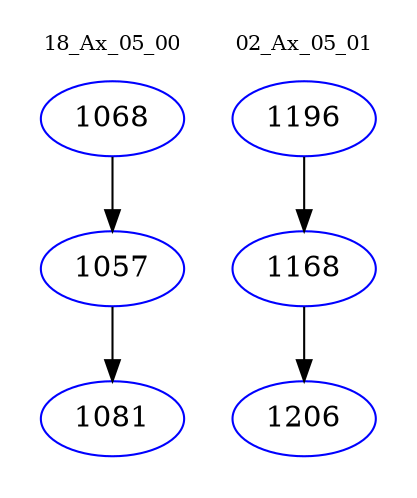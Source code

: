 digraph{
subgraph cluster_0 {
color = white
label = "18_Ax_05_00";
fontsize=10;
T0_1068 [label="1068", color="blue"]
T0_1068 -> T0_1057 [color="black"]
T0_1057 [label="1057", color="blue"]
T0_1057 -> T0_1081 [color="black"]
T0_1081 [label="1081", color="blue"]
}
subgraph cluster_1 {
color = white
label = "02_Ax_05_01";
fontsize=10;
T1_1196 [label="1196", color="blue"]
T1_1196 -> T1_1168 [color="black"]
T1_1168 [label="1168", color="blue"]
T1_1168 -> T1_1206 [color="black"]
T1_1206 [label="1206", color="blue"]
}
}
